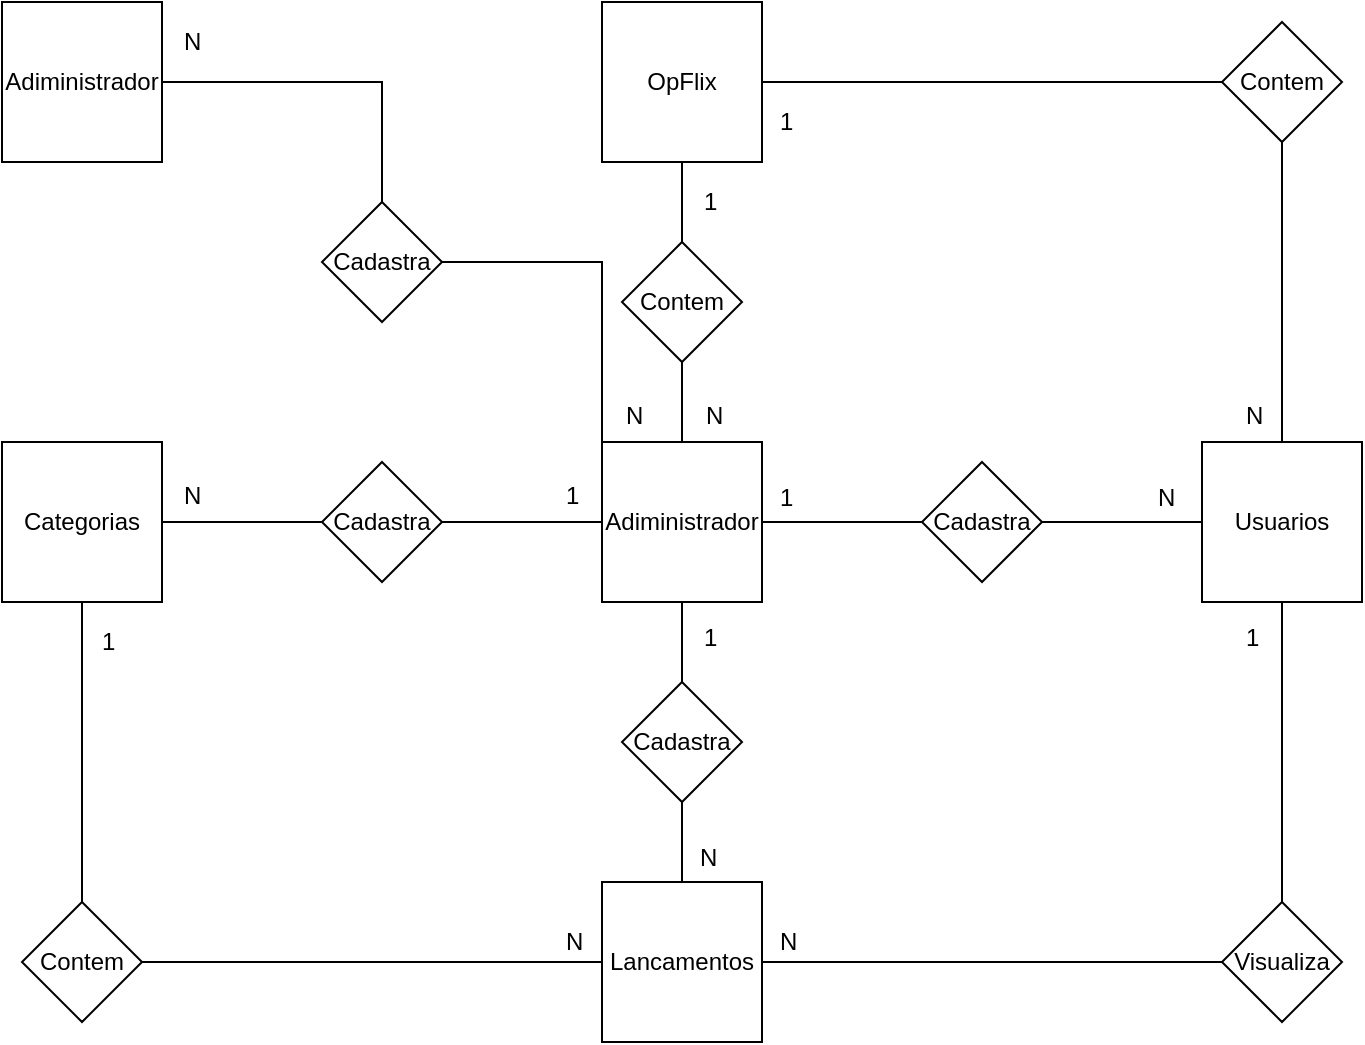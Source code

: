 <mxfile version="10.9.5" type="device"><diagram id="FRujY4hRPabVeT4OY2dk" name="Conceitual"><mxGraphModel dx="926" dy="628" grid="1" gridSize="10" guides="1" tooltips="1" connect="1" arrows="1" fold="1" page="1" pageScale="1" pageWidth="827" pageHeight="1169" math="0" shadow="0"><root><mxCell id="0"/><mxCell id="1" parent="0"/><mxCell id="1ggOO0MRrjb6kXtPtJlY-9" style="edgeStyle=orthogonalEdgeStyle;rounded=0;orthogonalLoop=1;jettySize=auto;html=1;endArrow=none;endFill=0;" parent="1" source="1ggOO0MRrjb6kXtPtJlY-1" target="1ggOO0MRrjb6kXtPtJlY-2" edge="1"><mxGeometry relative="1" as="geometry"/></mxCell><mxCell id="1ggOO0MRrjb6kXtPtJlY-18" style="edgeStyle=orthogonalEdgeStyle;rounded=0;orthogonalLoop=1;jettySize=auto;html=1;endArrow=none;endFill=0;" parent="1" source="1ggOO0MRrjb6kXtPtJlY-1" target="1ggOO0MRrjb6kXtPtJlY-15" edge="1"><mxGeometry relative="1" as="geometry"/></mxCell><mxCell id="1ggOO0MRrjb6kXtPtJlY-1" value="Adiministrador" style="whiteSpace=wrap;html=1;aspect=fixed;" parent="1" vertex="1"><mxGeometry x="410" y="288" width="80" height="80" as="geometry"/></mxCell><mxCell id="1ggOO0MRrjb6kXtPtJlY-10" style="edgeStyle=orthogonalEdgeStyle;rounded=0;orthogonalLoop=1;jettySize=auto;html=1;entryX=0;entryY=0.5;entryDx=0;entryDy=0;endArrow=none;endFill=0;" parent="1" source="1ggOO0MRrjb6kXtPtJlY-2" target="1ggOO0MRrjb6kXtPtJlY-6" edge="1"><mxGeometry relative="1" as="geometry"/></mxCell><mxCell id="1ggOO0MRrjb6kXtPtJlY-2" value="Cadastra" style="rhombus;whiteSpace=wrap;html=1;" parent="1" vertex="1"><mxGeometry x="570" y="298" width="60" height="60" as="geometry"/></mxCell><mxCell id="1ggOO0MRrjb6kXtPtJlY-7" style="edgeStyle=orthogonalEdgeStyle;rounded=0;orthogonalLoop=1;jettySize=auto;html=1;entryX=0.5;entryY=0;entryDx=0;entryDy=0;endArrow=none;endFill=0;" parent="1" source="1ggOO0MRrjb6kXtPtJlY-4" target="1ggOO0MRrjb6kXtPtJlY-5" edge="1"><mxGeometry relative="1" as="geometry"/></mxCell><mxCell id="TfXRZgwZVuV-n48YfaOF-11" style="edgeStyle=orthogonalEdgeStyle;rounded=0;orthogonalLoop=1;jettySize=auto;html=1;endArrow=none;endFill=0;" parent="1" source="1ggOO0MRrjb6kXtPtJlY-4" target="TfXRZgwZVuV-n48YfaOF-9" edge="1"><mxGeometry relative="1" as="geometry"/></mxCell><mxCell id="1ggOO0MRrjb6kXtPtJlY-4" value="OpFlix" style="whiteSpace=wrap;html=1;aspect=fixed;" parent="1" vertex="1"><mxGeometry x="410" y="68" width="80" height="80" as="geometry"/></mxCell><mxCell id="1ggOO0MRrjb6kXtPtJlY-8" style="edgeStyle=orthogonalEdgeStyle;rounded=0;orthogonalLoop=1;jettySize=auto;html=1;endArrow=none;endFill=0;" parent="1" source="1ggOO0MRrjb6kXtPtJlY-5" target="1ggOO0MRrjb6kXtPtJlY-1" edge="1"><mxGeometry relative="1" as="geometry"/></mxCell><mxCell id="1ggOO0MRrjb6kXtPtJlY-5" value="Contem" style="rhombus;whiteSpace=wrap;html=1;" parent="1" vertex="1"><mxGeometry x="420" y="188" width="60" height="60" as="geometry"/></mxCell><mxCell id="1ggOO0MRrjb6kXtPtJlY-21" style="edgeStyle=orthogonalEdgeStyle;rounded=0;orthogonalLoop=1;jettySize=auto;html=1;endArrow=none;endFill=0;" parent="1" source="1ggOO0MRrjb6kXtPtJlY-6" target="1ggOO0MRrjb6kXtPtJlY-20" edge="1"><mxGeometry relative="1" as="geometry"/></mxCell><mxCell id="1ggOO0MRrjb6kXtPtJlY-6" value="Usuarios" style="whiteSpace=wrap;html=1;aspect=fixed;" parent="1" vertex="1"><mxGeometry x="710" y="288" width="80" height="80" as="geometry"/></mxCell><mxCell id="1ggOO0MRrjb6kXtPtJlY-14" style="edgeStyle=orthogonalEdgeStyle;rounded=0;orthogonalLoop=1;jettySize=auto;html=1;endArrow=none;endFill=0;" parent="1" source="1ggOO0MRrjb6kXtPtJlY-11" target="1ggOO0MRrjb6kXtPtJlY-1" edge="1"><mxGeometry relative="1" as="geometry"/></mxCell><mxCell id="1ggOO0MRrjb6kXtPtJlY-11" value="Cadastra" style="rhombus;whiteSpace=wrap;html=1;" parent="1" vertex="1"><mxGeometry x="270" y="298" width="60" height="60" as="geometry"/></mxCell><mxCell id="1ggOO0MRrjb6kXtPtJlY-13" style="edgeStyle=orthogonalEdgeStyle;rounded=0;orthogonalLoop=1;jettySize=auto;html=1;endArrow=none;endFill=0;" parent="1" source="1ggOO0MRrjb6kXtPtJlY-12" target="1ggOO0MRrjb6kXtPtJlY-11" edge="1"><mxGeometry relative="1" as="geometry"/></mxCell><mxCell id="TfXRZgwZVuV-n48YfaOF-3" style="edgeStyle=orthogonalEdgeStyle;rounded=0;orthogonalLoop=1;jettySize=auto;html=1;endArrow=none;endFill=0;" parent="1" source="1ggOO0MRrjb6kXtPtJlY-12" target="TfXRZgwZVuV-n48YfaOF-1" edge="1"><mxGeometry relative="1" as="geometry"/></mxCell><mxCell id="1ggOO0MRrjb6kXtPtJlY-12" value="Categorias" style="whiteSpace=wrap;html=1;aspect=fixed;" parent="1" vertex="1"><mxGeometry x="110" y="288" width="80" height="80" as="geometry"/></mxCell><mxCell id="1ggOO0MRrjb6kXtPtJlY-19" style="edgeStyle=orthogonalEdgeStyle;rounded=0;orthogonalLoop=1;jettySize=auto;html=1;endArrow=none;endFill=0;" parent="1" source="1ggOO0MRrjb6kXtPtJlY-15" target="1ggOO0MRrjb6kXtPtJlY-17" edge="1"><mxGeometry relative="1" as="geometry"/></mxCell><mxCell id="1ggOO0MRrjb6kXtPtJlY-15" value="Cadastra" style="rhombus;whiteSpace=wrap;html=1;" parent="1" vertex="1"><mxGeometry x="420" y="408" width="60" height="60" as="geometry"/></mxCell><mxCell id="1ggOO0MRrjb6kXtPtJlY-17" value="Lancamentos" style="whiteSpace=wrap;html=1;aspect=fixed;" parent="1" vertex="1"><mxGeometry x="410" y="508" width="80" height="80" as="geometry"/></mxCell><mxCell id="1ggOO0MRrjb6kXtPtJlY-22" style="edgeStyle=orthogonalEdgeStyle;rounded=0;orthogonalLoop=1;jettySize=auto;html=1;endArrow=none;endFill=0;" parent="1" source="1ggOO0MRrjb6kXtPtJlY-20" target="1ggOO0MRrjb6kXtPtJlY-17" edge="1"><mxGeometry relative="1" as="geometry"/></mxCell><mxCell id="1ggOO0MRrjb6kXtPtJlY-20" value="Visualiza" style="rhombus;whiteSpace=wrap;html=1;" parent="1" vertex="1"><mxGeometry x="720" y="518" width="60" height="60" as="geometry"/></mxCell><mxCell id="1ggOO0MRrjb6kXtPtJlY-23" value="1" style="text;html=1;resizable=0;points=[];autosize=1;align=left;verticalAlign=top;spacingTop=-4;" parent="1" vertex="1"><mxGeometry x="459" y="158" width="20" height="20" as="geometry"/></mxCell><mxCell id="1ggOO0MRrjb6kXtPtJlY-24" value="N" style="text;html=1;resizable=0;points=[];autosize=1;align=left;verticalAlign=top;spacingTop=-4;" parent="1" vertex="1"><mxGeometry x="460" y="265" width="20" height="20" as="geometry"/></mxCell><mxCell id="1ggOO0MRrjb6kXtPtJlY-25" value="1" style="text;html=1;resizable=0;points=[];autosize=1;align=left;verticalAlign=top;spacingTop=-4;" parent="1" vertex="1"><mxGeometry x="730" y="376" width="20" height="20" as="geometry"/></mxCell><mxCell id="1ggOO0MRrjb6kXtPtJlY-26" value="N" style="text;html=1;resizable=0;points=[];autosize=1;align=left;verticalAlign=top;spacingTop=-4;" parent="1" vertex="1"><mxGeometry x="497" y="528" width="20" height="20" as="geometry"/></mxCell><mxCell id="1ggOO0MRrjb6kXtPtJlY-28" value="N" style="text;html=1;resizable=0;points=[];autosize=1;align=left;verticalAlign=top;spacingTop=-4;" parent="1" vertex="1"><mxGeometry x="457" y="486" width="20" height="20" as="geometry"/></mxCell><mxCell id="1ggOO0MRrjb6kXtPtJlY-29" value="1" style="text;html=1;resizable=0;points=[];autosize=1;align=left;verticalAlign=top;spacingTop=-4;" parent="1" vertex="1"><mxGeometry x="459" y="376" width="20" height="20" as="geometry"/></mxCell><mxCell id="1ggOO0MRrjb6kXtPtJlY-30" value="1" style="text;html=1;resizable=0;points=[];autosize=1;align=left;verticalAlign=top;spacingTop=-4;" parent="1" vertex="1"><mxGeometry x="497" y="306" width="20" height="20" as="geometry"/></mxCell><mxCell id="1ggOO0MRrjb6kXtPtJlY-31" value="N" style="text;html=1;resizable=0;points=[];autosize=1;align=left;verticalAlign=top;spacingTop=-4;" parent="1" vertex="1"><mxGeometry x="686" y="306" width="20" height="20" as="geometry"/></mxCell><mxCell id="1ggOO0MRrjb6kXtPtJlY-32" value="N" style="text;html=1;resizable=0;points=[];autosize=1;align=left;verticalAlign=top;spacingTop=-4;" parent="1" vertex="1"><mxGeometry x="199" y="305" width="20" height="20" as="geometry"/></mxCell><mxCell id="1ggOO0MRrjb6kXtPtJlY-33" value="1" style="text;html=1;resizable=0;points=[];autosize=1;align=left;verticalAlign=top;spacingTop=-4;" parent="1" vertex="1"><mxGeometry x="390" y="305" width="20" height="20" as="geometry"/></mxCell><mxCell id="TfXRZgwZVuV-n48YfaOF-4" style="edgeStyle=orthogonalEdgeStyle;rounded=0;orthogonalLoop=1;jettySize=auto;html=1;endArrow=none;endFill=0;" parent="1" source="TfXRZgwZVuV-n48YfaOF-1" target="1ggOO0MRrjb6kXtPtJlY-17" edge="1"><mxGeometry relative="1" as="geometry"/></mxCell><mxCell id="TfXRZgwZVuV-n48YfaOF-1" value="Contem" style="rhombus;whiteSpace=wrap;html=1;" parent="1" vertex="1"><mxGeometry x="120" y="518" width="60" height="60" as="geometry"/></mxCell><mxCell id="TfXRZgwZVuV-n48YfaOF-5" value="1" style="text;html=1;resizable=0;points=[];autosize=1;align=left;verticalAlign=top;spacingTop=-4;" parent="1" vertex="1"><mxGeometry x="158" y="378" width="20" height="20" as="geometry"/></mxCell><mxCell id="TfXRZgwZVuV-n48YfaOF-6" value="N" style="text;html=1;resizable=0;points=[];autosize=1;align=left;verticalAlign=top;spacingTop=-4;" parent="1" vertex="1"><mxGeometry x="390" y="528" width="20" height="20" as="geometry"/></mxCell><mxCell id="TfXRZgwZVuV-n48YfaOF-12" style="edgeStyle=orthogonalEdgeStyle;rounded=0;orthogonalLoop=1;jettySize=auto;html=1;endArrow=none;endFill=0;" parent="1" source="TfXRZgwZVuV-n48YfaOF-9" target="1ggOO0MRrjb6kXtPtJlY-6" edge="1"><mxGeometry relative="1" as="geometry"/></mxCell><mxCell id="TfXRZgwZVuV-n48YfaOF-9" value="Contem" style="rhombus;whiteSpace=wrap;html=1;" parent="1" vertex="1"><mxGeometry x="720" y="78" width="60" height="60" as="geometry"/></mxCell><mxCell id="TfXRZgwZVuV-n48YfaOF-13" value="N" style="text;html=1;resizable=0;points=[];autosize=1;align=left;verticalAlign=top;spacingTop=-4;" parent="1" vertex="1"><mxGeometry x="730" y="265" width="20" height="20" as="geometry"/></mxCell><mxCell id="TfXRZgwZVuV-n48YfaOF-14" value="1" style="text;html=1;resizable=0;points=[];autosize=1;align=left;verticalAlign=top;spacingTop=-4;" parent="1" vertex="1"><mxGeometry x="497" y="118" width="20" height="20" as="geometry"/></mxCell><mxCell id="TfXRZgwZVuV-n48YfaOF-18" style="edgeStyle=orthogonalEdgeStyle;rounded=0;orthogonalLoop=1;jettySize=auto;html=1;endArrow=none;endFill=0;" parent="1" source="TfXRZgwZVuV-n48YfaOF-15" target="TfXRZgwZVuV-n48YfaOF-17" edge="1"><mxGeometry relative="1" as="geometry"/></mxCell><mxCell id="TfXRZgwZVuV-n48YfaOF-15" value="Adiministrador" style="whiteSpace=wrap;html=1;aspect=fixed;" parent="1" vertex="1"><mxGeometry x="110" y="68" width="80" height="80" as="geometry"/></mxCell><mxCell id="TfXRZgwZVuV-n48YfaOF-19" style="edgeStyle=orthogonalEdgeStyle;rounded=0;orthogonalLoop=1;jettySize=auto;html=1;entryX=1;entryY=0;entryDx=0;entryDy=0;entryPerimeter=0;endArrow=none;endFill=0;" parent="1" source="TfXRZgwZVuV-n48YfaOF-17" target="1ggOO0MRrjb6kXtPtJlY-33" edge="1"><mxGeometry relative="1" as="geometry"/></mxCell><mxCell id="TfXRZgwZVuV-n48YfaOF-17" value="Cadastra" style="rhombus;whiteSpace=wrap;html=1;" parent="1" vertex="1"><mxGeometry x="270" y="168" width="60" height="60" as="geometry"/></mxCell><mxCell id="TfXRZgwZVuV-n48YfaOF-20" value="N" style="text;html=1;resizable=0;points=[];autosize=1;align=left;verticalAlign=top;spacingTop=-4;" parent="1" vertex="1"><mxGeometry x="199" y="78" width="20" height="20" as="geometry"/></mxCell><mxCell id="TfXRZgwZVuV-n48YfaOF-21" value="N" style="text;html=1;resizable=0;points=[];autosize=1;align=left;verticalAlign=top;spacingTop=-4;" parent="1" vertex="1"><mxGeometry x="420" y="265" width="20" height="20" as="geometry"/></mxCell></root></mxGraphModel></diagram><diagram id="vBXwNTwvG0YX6LSoED9B" name="Logico"><mxGraphModel dx="926" dy="628" grid="1" gridSize="10" guides="1" tooltips="1" connect="1" arrows="1" fold="1" page="1" pageScale="1" pageWidth="827" pageHeight="1169" math="0" shadow="1"><root><mxCell id="rNLxey33JJLSaeoYy_lX-0"/><mxCell id="rNLxey33JJLSaeoYy_lX-1" parent="rNLxey33JJLSaeoYy_lX-0"/><mxCell id="rNLxey33JJLSaeoYy_lX-2" value="Tipo" style="swimlane;fontStyle=0;childLayout=stackLayout;horizontal=1;startSize=26;fillColor=#e0e0e0;horizontalStack=0;resizeParent=1;resizeParentMax=0;resizeLast=0;collapsible=1;marginBottom=0;swimlaneFillColor=#ffffff;align=center;fontSize=14;" parent="rNLxey33JJLSaeoYy_lX-1" vertex="1"><mxGeometry x="80" y="160" width="160" height="92" as="geometry"/></mxCell><mxCell id="rNLxey33JJLSaeoYy_lX-3" value="IdTipo: Int" style="shape=partialRectangle;top=0;left=0;right=0;bottom=1;align=left;verticalAlign=middle;fillColor=none;spacingLeft=34;spacingRight=4;overflow=hidden;rotatable=0;points=[[0,0.5],[1,0.5]];portConstraint=eastwest;dropTarget=0;fontStyle=5;fontSize=12;" parent="rNLxey33JJLSaeoYy_lX-2" vertex="1"><mxGeometry y="26" width="160" height="30" as="geometry"/></mxCell><mxCell id="rNLxey33JJLSaeoYy_lX-4" value="PK" style="shape=partialRectangle;top=0;left=0;bottom=0;fillColor=none;align=left;verticalAlign=middle;spacingLeft=4;spacingRight=4;overflow=hidden;rotatable=0;points=[];portConstraint=eastwest;part=1;fontSize=12;" parent="rNLxey33JJLSaeoYy_lX-3" vertex="1" connectable="0"><mxGeometry width="30" height="30" as="geometry"/></mxCell><mxCell id="rNLxey33JJLSaeoYy_lX-5" value="Tipo: String" style="shape=partialRectangle;top=0;left=0;right=0;bottom=0;align=left;verticalAlign=top;fillColor=none;spacingLeft=34;spacingRight=4;overflow=hidden;rotatable=0;points=[[0,0.5],[1,0.5]];portConstraint=eastwest;dropTarget=0;fontSize=12;" parent="rNLxey33JJLSaeoYy_lX-2" vertex="1"><mxGeometry y="56" width="160" height="26" as="geometry"/></mxCell><mxCell id="rNLxey33JJLSaeoYy_lX-6" value="" style="shape=partialRectangle;top=0;left=0;bottom=0;fillColor=none;align=left;verticalAlign=top;spacingLeft=4;spacingRight=4;overflow=hidden;rotatable=0;points=[];portConstraint=eastwest;part=1;fontSize=12;" parent="rNLxey33JJLSaeoYy_lX-5" vertex="1" connectable="0"><mxGeometry width="30" height="26" as="geometry"/></mxCell><mxCell id="rNLxey33JJLSaeoYy_lX-11" value="" style="shape=partialRectangle;top=0;left=0;right=0;bottom=0;align=left;verticalAlign=top;fillColor=none;spacingLeft=34;spacingRight=4;overflow=hidden;rotatable=0;points=[[0,0.5],[1,0.5]];portConstraint=eastwest;dropTarget=0;fontSize=12;" parent="rNLxey33JJLSaeoYy_lX-2" vertex="1"><mxGeometry y="82" width="160" height="10" as="geometry"/></mxCell><mxCell id="rNLxey33JJLSaeoYy_lX-12" value="" style="shape=partialRectangle;top=0;left=0;bottom=0;fillColor=none;align=left;verticalAlign=top;spacingLeft=4;spacingRight=4;overflow=hidden;rotatable=0;points=[];portConstraint=eastwest;part=1;fontSize=12;" parent="rNLxey33JJLSaeoYy_lX-11" vertex="1" connectable="0"><mxGeometry width="30" height="10" as="geometry"/></mxCell><mxCell id="QxSRhpSfLttpmYwJ2uzr-0" value="Categorias" style="swimlane;fontStyle=0;childLayout=stackLayout;horizontal=1;startSize=26;fillColor=#e0e0e0;horizontalStack=0;resizeParent=1;resizeParentMax=0;resizeLast=0;collapsible=1;marginBottom=0;swimlaneFillColor=#ffffff;align=center;fontSize=14;" parent="rNLxey33JJLSaeoYy_lX-1" vertex="1"><mxGeometry x="330" y="160" width="160" height="92" as="geometry"/></mxCell><mxCell id="QxSRhpSfLttpmYwJ2uzr-1" value="IdCategorias: Int" style="shape=partialRectangle;top=0;left=0;right=0;bottom=1;align=left;verticalAlign=middle;fillColor=none;spacingLeft=34;spacingRight=4;overflow=hidden;rotatable=0;points=[[0,0.5],[1,0.5]];portConstraint=eastwest;dropTarget=0;fontStyle=5;fontSize=12;" parent="QxSRhpSfLttpmYwJ2uzr-0" vertex="1"><mxGeometry y="26" width="160" height="30" as="geometry"/></mxCell><mxCell id="QxSRhpSfLttpmYwJ2uzr-2" value="PK" style="shape=partialRectangle;top=0;left=0;bottom=0;fillColor=none;align=left;verticalAlign=middle;spacingLeft=4;spacingRight=4;overflow=hidden;rotatable=0;points=[];portConstraint=eastwest;part=1;fontSize=12;" parent="QxSRhpSfLttpmYwJ2uzr-1" vertex="1" connectable="0"><mxGeometry width="30" height="30" as="geometry"/></mxCell><mxCell id="QxSRhpSfLttpmYwJ2uzr-3" value="Categoria: String" style="shape=partialRectangle;top=0;left=0;right=0;bottom=0;align=left;verticalAlign=top;fillColor=none;spacingLeft=34;spacingRight=4;overflow=hidden;rotatable=0;points=[[0,0.5],[1,0.5]];portConstraint=eastwest;dropTarget=0;fontSize=12;" parent="QxSRhpSfLttpmYwJ2uzr-0" vertex="1"><mxGeometry y="56" width="160" height="26" as="geometry"/></mxCell><mxCell id="QxSRhpSfLttpmYwJ2uzr-4" value="" style="shape=partialRectangle;top=0;left=0;bottom=0;fillColor=none;align=left;verticalAlign=top;spacingLeft=4;spacingRight=4;overflow=hidden;rotatable=0;points=[];portConstraint=eastwest;part=1;fontSize=12;" parent="QxSRhpSfLttpmYwJ2uzr-3" vertex="1" connectable="0"><mxGeometry width="30" height="26" as="geometry"/></mxCell><mxCell id="QxSRhpSfLttpmYwJ2uzr-9" value="" style="shape=partialRectangle;top=0;left=0;right=0;bottom=0;align=left;verticalAlign=top;fillColor=none;spacingLeft=34;spacingRight=4;overflow=hidden;rotatable=0;points=[[0,0.5],[1,0.5]];portConstraint=eastwest;dropTarget=0;fontSize=12;" parent="QxSRhpSfLttpmYwJ2uzr-0" vertex="1"><mxGeometry y="82" width="160" height="10" as="geometry"/></mxCell><mxCell id="QxSRhpSfLttpmYwJ2uzr-10" value="" style="shape=partialRectangle;top=0;left=0;bottom=0;fillColor=none;align=left;verticalAlign=top;spacingLeft=4;spacingRight=4;overflow=hidden;rotatable=0;points=[];portConstraint=eastwest;part=1;fontSize=12;" parent="QxSRhpSfLttpmYwJ2uzr-9" vertex="1" connectable="0"><mxGeometry width="30" height="10" as="geometry"/></mxCell><mxCell id="QxSRhpSfLttpmYwJ2uzr-11" value="Usuarios" style="swimlane;fontStyle=0;childLayout=stackLayout;horizontal=1;startSize=26;fillColor=#e0e0e0;horizontalStack=0;resizeParent=1;resizeParentMax=0;resizeLast=0;collapsible=1;marginBottom=0;swimlaneFillColor=#ffffff;align=center;fontSize=14;" parent="rNLxey33JJLSaeoYy_lX-1" vertex="1"><mxGeometry x="80" y="360" width="160" height="170" as="geometry"/></mxCell><mxCell id="QxSRhpSfLttpmYwJ2uzr-12" value="IdUsuarios: Int" style="shape=partialRectangle;top=0;left=0;right=0;bottom=1;align=left;verticalAlign=middle;fillColor=none;spacingLeft=34;spacingRight=4;overflow=hidden;rotatable=0;points=[[0,0.5],[1,0.5]];portConstraint=eastwest;dropTarget=0;fontStyle=5;fontSize=12;" parent="QxSRhpSfLttpmYwJ2uzr-11" vertex="1"><mxGeometry y="26" width="160" height="30" as="geometry"/></mxCell><mxCell id="QxSRhpSfLttpmYwJ2uzr-13" value="PK" style="shape=partialRectangle;top=0;left=0;bottom=0;fillColor=none;align=left;verticalAlign=middle;spacingLeft=4;spacingRight=4;overflow=hidden;rotatable=0;points=[];portConstraint=eastwest;part=1;fontSize=12;" parent="QxSRhpSfLttpmYwJ2uzr-12" vertex="1" connectable="0"><mxGeometry width="30" height="30" as="geometry"/></mxCell><mxCell id="QxSRhpSfLttpmYwJ2uzr-14" value="Nome: String" style="shape=partialRectangle;top=0;left=0;right=0;bottom=0;align=left;verticalAlign=top;fillColor=none;spacingLeft=34;spacingRight=4;overflow=hidden;rotatable=0;points=[[0,0.5],[1,0.5]];portConstraint=eastwest;dropTarget=0;fontSize=12;" parent="QxSRhpSfLttpmYwJ2uzr-11" vertex="1"><mxGeometry y="56" width="160" height="26" as="geometry"/></mxCell><mxCell id="QxSRhpSfLttpmYwJ2uzr-15" value="" style="shape=partialRectangle;top=0;left=0;bottom=0;fillColor=none;align=left;verticalAlign=top;spacingLeft=4;spacingRight=4;overflow=hidden;rotatable=0;points=[];portConstraint=eastwest;part=1;fontSize=12;" parent="QxSRhpSfLttpmYwJ2uzr-14" vertex="1" connectable="0"><mxGeometry width="30" height="26" as="geometry"/></mxCell><mxCell id="QxSRhpSfLttpmYwJ2uzr-16" value="Email: String" style="shape=partialRectangle;top=0;left=0;right=0;bottom=0;align=left;verticalAlign=top;fillColor=none;spacingLeft=34;spacingRight=4;overflow=hidden;rotatable=0;points=[[0,0.5],[1,0.5]];portConstraint=eastwest;dropTarget=0;fontSize=12;" parent="QxSRhpSfLttpmYwJ2uzr-11" vertex="1"><mxGeometry y="82" width="160" height="26" as="geometry"/></mxCell><mxCell id="QxSRhpSfLttpmYwJ2uzr-17" value="" style="shape=partialRectangle;top=0;left=0;bottom=0;fillColor=none;align=left;verticalAlign=top;spacingLeft=4;spacingRight=4;overflow=hidden;rotatable=0;points=[];portConstraint=eastwest;part=1;fontSize=12;" parent="QxSRhpSfLttpmYwJ2uzr-16" vertex="1" connectable="0"><mxGeometry width="30" height="26" as="geometry"/></mxCell><mxCell id="QxSRhpSfLttpmYwJ2uzr-22" value="Senha: String" style="shape=partialRectangle;top=0;left=0;right=0;bottom=0;align=left;verticalAlign=top;fillColor=none;spacingLeft=34;spacingRight=4;overflow=hidden;rotatable=0;points=[[0,0.5],[1,0.5]];portConstraint=eastwest;dropTarget=0;fontSize=12;" parent="QxSRhpSfLttpmYwJ2uzr-11" vertex="1"><mxGeometry y="108" width="160" height="26" as="geometry"/></mxCell><mxCell id="QxSRhpSfLttpmYwJ2uzr-23" value="" style="shape=partialRectangle;top=0;left=0;bottom=0;fillColor=none;align=left;verticalAlign=top;spacingLeft=4;spacingRight=4;overflow=hidden;rotatable=0;points=[];portConstraint=eastwest;part=1;fontSize=12;" parent="QxSRhpSfLttpmYwJ2uzr-22" vertex="1" connectable="0"><mxGeometry width="30" height="26" as="geometry"/></mxCell><mxCell id="QxSRhpSfLttpmYwJ2uzr-18" value="Permissao: Binary" style="shape=partialRectangle;top=0;left=0;right=0;bottom=0;align=left;verticalAlign=top;fillColor=none;spacingLeft=34;spacingRight=4;overflow=hidden;rotatable=0;points=[[0,0.5],[1,0.5]];portConstraint=eastwest;dropTarget=0;fontSize=12;" parent="QxSRhpSfLttpmYwJ2uzr-11" vertex="1"><mxGeometry y="134" width="160" height="26" as="geometry"/></mxCell><mxCell id="QxSRhpSfLttpmYwJ2uzr-19" value="FK" style="shape=partialRectangle;top=0;left=0;bottom=0;fillColor=none;align=left;verticalAlign=top;spacingLeft=4;spacingRight=4;overflow=hidden;rotatable=0;points=[];portConstraint=eastwest;part=1;fontSize=12;" parent="QxSRhpSfLttpmYwJ2uzr-18" vertex="1" connectable="0"><mxGeometry width="30" height="26" as="geometry"/></mxCell><mxCell id="QxSRhpSfLttpmYwJ2uzr-20" value="" style="shape=partialRectangle;top=0;left=0;right=0;bottom=0;align=left;verticalAlign=top;fillColor=none;spacingLeft=34;spacingRight=4;overflow=hidden;rotatable=0;points=[[0,0.5],[1,0.5]];portConstraint=eastwest;dropTarget=0;fontSize=12;" parent="QxSRhpSfLttpmYwJ2uzr-11" vertex="1"><mxGeometry y="160" width="160" height="10" as="geometry"/></mxCell><mxCell id="QxSRhpSfLttpmYwJ2uzr-21" value="" style="shape=partialRectangle;top=0;left=0;bottom=0;fillColor=none;align=left;verticalAlign=top;spacingLeft=4;spacingRight=4;overflow=hidden;rotatable=0;points=[];portConstraint=eastwest;part=1;fontSize=12;" parent="QxSRhpSfLttpmYwJ2uzr-20" vertex="1" connectable="0"><mxGeometry width="30" height="10" as="geometry"/></mxCell><mxCell id="QxSRhpSfLttpmYwJ2uzr-24" value="Lançamentos" style="swimlane;fontStyle=0;childLayout=stackLayout;horizontal=1;startSize=26;fillColor=#e0e0e0;horizontalStack=0;resizeParent=1;resizeParentMax=0;resizeLast=0;collapsible=1;marginBottom=0;swimlaneFillColor=#ffffff;align=center;fontSize=14;" parent="rNLxey33JJLSaeoYy_lX-1" vertex="1"><mxGeometry x="333" y="360" width="207" height="222" as="geometry"/></mxCell><mxCell id="QxSRhpSfLttpmYwJ2uzr-25" value="IdLancamento: Int" style="shape=partialRectangle;top=0;left=0;right=0;bottom=1;align=left;verticalAlign=middle;fillColor=none;spacingLeft=34;spacingRight=4;overflow=hidden;rotatable=0;points=[[0,0.5],[1,0.5]];portConstraint=eastwest;dropTarget=0;fontStyle=5;fontSize=12;" parent="QxSRhpSfLttpmYwJ2uzr-24" vertex="1"><mxGeometry y="26" width="207" height="30" as="geometry"/></mxCell><mxCell id="QxSRhpSfLttpmYwJ2uzr-26" value="PK" style="shape=partialRectangle;top=0;left=0;bottom=0;fillColor=none;align=left;verticalAlign=middle;spacingLeft=4;spacingRight=4;overflow=hidden;rotatable=0;points=[];portConstraint=eastwest;part=1;fontSize=12;" parent="QxSRhpSfLttpmYwJ2uzr-25" vertex="1" connectable="0"><mxGeometry width="30" height="30" as="geometry"/></mxCell><mxCell id="QxSRhpSfLttpmYwJ2uzr-27" value="Titulo: String" style="shape=partialRectangle;top=0;left=0;right=0;bottom=0;align=left;verticalAlign=top;fillColor=none;spacingLeft=34;spacingRight=4;overflow=hidden;rotatable=0;points=[[0,0.5],[1,0.5]];portConstraint=eastwest;dropTarget=0;fontSize=12;" parent="QxSRhpSfLttpmYwJ2uzr-24" vertex="1"><mxGeometry y="56" width="207" height="26" as="geometry"/></mxCell><mxCell id="QxSRhpSfLttpmYwJ2uzr-28" value="" style="shape=partialRectangle;top=0;left=0;bottom=0;fillColor=none;align=left;verticalAlign=top;spacingLeft=4;spacingRight=4;overflow=hidden;rotatable=0;points=[];portConstraint=eastwest;part=1;fontSize=12;" parent="QxSRhpSfLttpmYwJ2uzr-27" vertex="1" connectable="0"><mxGeometry width="30" height="26" as="geometry"/></mxCell><mxCell id="QxSRhpSfLttpmYwJ2uzr-29" value="Sinopse: String" style="shape=partialRectangle;top=0;left=0;right=0;bottom=0;align=left;verticalAlign=top;fillColor=none;spacingLeft=34;spacingRight=4;overflow=hidden;rotatable=0;points=[[0,0.5],[1,0.5]];portConstraint=eastwest;dropTarget=0;fontSize=12;" parent="QxSRhpSfLttpmYwJ2uzr-24" vertex="1"><mxGeometry y="82" width="207" height="26" as="geometry"/></mxCell><mxCell id="QxSRhpSfLttpmYwJ2uzr-30" value="" style="shape=partialRectangle;top=0;left=0;bottom=0;fillColor=none;align=left;verticalAlign=top;spacingLeft=4;spacingRight=4;overflow=hidden;rotatable=0;points=[];portConstraint=eastwest;part=1;fontSize=12;" parent="QxSRhpSfLttpmYwJ2uzr-29" vertex="1" connectable="0"><mxGeometry width="30" height="26" as="geometry"/></mxCell><mxCell id="QxSRhpSfLttpmYwJ2uzr-31" value="IdCategoria: Int" style="shape=partialRectangle;top=0;left=0;right=0;bottom=0;align=left;verticalAlign=top;fillColor=none;spacingLeft=34;spacingRight=4;overflow=hidden;rotatable=0;points=[[0,0.5],[1,0.5]];portConstraint=eastwest;dropTarget=0;fontSize=12;" parent="QxSRhpSfLttpmYwJ2uzr-24" vertex="1"><mxGeometry y="108" width="207" height="26" as="geometry"/></mxCell><mxCell id="QxSRhpSfLttpmYwJ2uzr-32" value="FK" style="shape=partialRectangle;top=0;left=0;bottom=0;fillColor=none;align=left;verticalAlign=top;spacingLeft=4;spacingRight=4;overflow=hidden;rotatable=0;points=[];portConstraint=eastwest;part=1;fontSize=12;" parent="QxSRhpSfLttpmYwJ2uzr-31" vertex="1" connectable="0"><mxGeometry width="30" height="26" as="geometry"/></mxCell><mxCell id="QxSRhpSfLttpmYwJ2uzr-37" value="TempoDuracao: Int" style="shape=partialRectangle;top=0;left=0;right=0;bottom=0;align=left;verticalAlign=top;fillColor=none;spacingLeft=34;spacingRight=4;overflow=hidden;rotatable=0;points=[[0,0.5],[1,0.5]];portConstraint=eastwest;dropTarget=0;fontSize=12;" parent="QxSRhpSfLttpmYwJ2uzr-24" vertex="1"><mxGeometry y="134" width="207" height="26" as="geometry"/></mxCell><mxCell id="QxSRhpSfLttpmYwJ2uzr-38" value="" style="shape=partialRectangle;top=0;left=0;bottom=0;fillColor=none;align=left;verticalAlign=top;spacingLeft=4;spacingRight=4;overflow=hidden;rotatable=0;points=[];portConstraint=eastwest;part=1;fontSize=12;" parent="QxSRhpSfLttpmYwJ2uzr-37" vertex="1" connectable="0"><mxGeometry width="30" height="26" as="geometry"/></mxCell><mxCell id="QxSRhpSfLttpmYwJ2uzr-39" value="IdTipo: Int" style="shape=partialRectangle;top=0;left=0;right=0;bottom=0;align=left;verticalAlign=top;fillColor=none;spacingLeft=34;spacingRight=4;overflow=hidden;rotatable=0;points=[[0,0.5],[1,0.5]];portConstraint=eastwest;dropTarget=0;fontSize=12;" parent="QxSRhpSfLttpmYwJ2uzr-24" vertex="1"><mxGeometry y="160" width="207" height="26" as="geometry"/></mxCell><mxCell id="QxSRhpSfLttpmYwJ2uzr-40" value="FK" style="shape=partialRectangle;top=0;left=0;bottom=0;fillColor=none;align=left;verticalAlign=top;spacingLeft=4;spacingRight=4;overflow=hidden;rotatable=0;points=[];portConstraint=eastwest;part=1;fontSize=12;" parent="QxSRhpSfLttpmYwJ2uzr-39" vertex="1" connectable="0"><mxGeometry width="30" height="26" as="geometry"/></mxCell><mxCell id="QxSRhpSfLttpmYwJ2uzr-33" value="DataLancamento: Datetime" style="shape=partialRectangle;top=0;left=0;right=0;bottom=0;align=left;verticalAlign=top;fillColor=none;spacingLeft=34;spacingRight=4;overflow=hidden;rotatable=0;points=[[0,0.5],[1,0.5]];portConstraint=eastwest;dropTarget=0;fontSize=12;" parent="QxSRhpSfLttpmYwJ2uzr-24" vertex="1"><mxGeometry y="186" width="207" height="26" as="geometry"/></mxCell><mxCell id="QxSRhpSfLttpmYwJ2uzr-34" value="" style="shape=partialRectangle;top=0;left=0;bottom=0;fillColor=none;align=left;verticalAlign=top;spacingLeft=4;spacingRight=4;overflow=hidden;rotatable=0;points=[];portConstraint=eastwest;part=1;fontSize=12;" parent="QxSRhpSfLttpmYwJ2uzr-33" vertex="1" connectable="0"><mxGeometry width="30" height="26" as="geometry"/></mxCell><mxCell id="QxSRhpSfLttpmYwJ2uzr-35" value="" style="shape=partialRectangle;top=0;left=0;right=0;bottom=0;align=left;verticalAlign=top;fillColor=none;spacingLeft=34;spacingRight=4;overflow=hidden;rotatable=0;points=[[0,0.5],[1,0.5]];portConstraint=eastwest;dropTarget=0;fontSize=12;" parent="QxSRhpSfLttpmYwJ2uzr-24" vertex="1"><mxGeometry y="212" width="207" height="10" as="geometry"/></mxCell><mxCell id="QxSRhpSfLttpmYwJ2uzr-36" value="" style="shape=partialRectangle;top=0;left=0;bottom=0;fillColor=none;align=left;verticalAlign=top;spacingLeft=4;spacingRight=4;overflow=hidden;rotatable=0;points=[];portConstraint=eastwest;part=1;fontSize=12;" parent="QxSRhpSfLttpmYwJ2uzr-35" vertex="1" connectable="0"><mxGeometry width="30" height="10" as="geometry"/></mxCell><mxCell id="QxSRhpSfLttpmYwJ2uzr-41" value="Permissao" style="swimlane;fontStyle=0;childLayout=stackLayout;horizontal=1;startSize=26;fillColor=#e0e0e0;horizontalStack=0;resizeParent=1;resizeParentMax=0;resizeLast=0;collapsible=1;marginBottom=0;swimlaneFillColor=#ffffff;align=center;fontSize=14;" parent="rNLxey33JJLSaeoYy_lX-1" vertex="1"><mxGeometry x="80" y="610" width="160" height="92" as="geometry"/></mxCell><mxCell id="QxSRhpSfLttpmYwJ2uzr-42" value="IdPermissao: Int" style="shape=partialRectangle;top=0;left=0;right=0;bottom=1;align=left;verticalAlign=middle;fillColor=none;spacingLeft=34;spacingRight=4;overflow=hidden;rotatable=0;points=[[0,0.5],[1,0.5]];portConstraint=eastwest;dropTarget=0;fontStyle=5;fontSize=12;" parent="QxSRhpSfLttpmYwJ2uzr-41" vertex="1"><mxGeometry y="26" width="160" height="30" as="geometry"/></mxCell><mxCell id="QxSRhpSfLttpmYwJ2uzr-43" value="PK" style="shape=partialRectangle;top=0;left=0;bottom=0;fillColor=none;align=left;verticalAlign=middle;spacingLeft=4;spacingRight=4;overflow=hidden;rotatable=0;points=[];portConstraint=eastwest;part=1;fontSize=12;" parent="QxSRhpSfLttpmYwJ2uzr-42" vertex="1" connectable="0"><mxGeometry width="30" height="30" as="geometry"/></mxCell><mxCell id="QxSRhpSfLttpmYwJ2uzr-44" value="Permissao: String" style="shape=partialRectangle;top=0;left=0;right=0;bottom=0;align=left;verticalAlign=top;fillColor=none;spacingLeft=34;spacingRight=4;overflow=hidden;rotatable=0;points=[[0,0.5],[1,0.5]];portConstraint=eastwest;dropTarget=0;fontSize=12;" parent="QxSRhpSfLttpmYwJ2uzr-41" vertex="1"><mxGeometry y="56" width="160" height="26" as="geometry"/></mxCell><mxCell id="QxSRhpSfLttpmYwJ2uzr-45" value="" style="shape=partialRectangle;top=0;left=0;bottom=0;fillColor=none;align=left;verticalAlign=top;spacingLeft=4;spacingRight=4;overflow=hidden;rotatable=0;points=[];portConstraint=eastwest;part=1;fontSize=12;" parent="QxSRhpSfLttpmYwJ2uzr-44" vertex="1" connectable="0"><mxGeometry width="30" height="26" as="geometry"/></mxCell><mxCell id="QxSRhpSfLttpmYwJ2uzr-46" value="" style="shape=partialRectangle;top=0;left=0;right=0;bottom=0;align=left;verticalAlign=top;fillColor=none;spacingLeft=34;spacingRight=4;overflow=hidden;rotatable=0;points=[[0,0.5],[1,0.5]];portConstraint=eastwest;dropTarget=0;fontSize=12;" parent="QxSRhpSfLttpmYwJ2uzr-41" vertex="1"><mxGeometry y="82" width="160" height="10" as="geometry"/></mxCell><mxCell id="QxSRhpSfLttpmYwJ2uzr-47" value="" style="shape=partialRectangle;top=0;left=0;bottom=0;fillColor=none;align=left;verticalAlign=top;spacingLeft=4;spacingRight=4;overflow=hidden;rotatable=0;points=[];portConstraint=eastwest;part=1;fontSize=12;" parent="QxSRhpSfLttpmYwJ2uzr-46" vertex="1" connectable="0"><mxGeometry width="30" height="10" as="geometry"/></mxCell></root></mxGraphModel></diagram></mxfile>